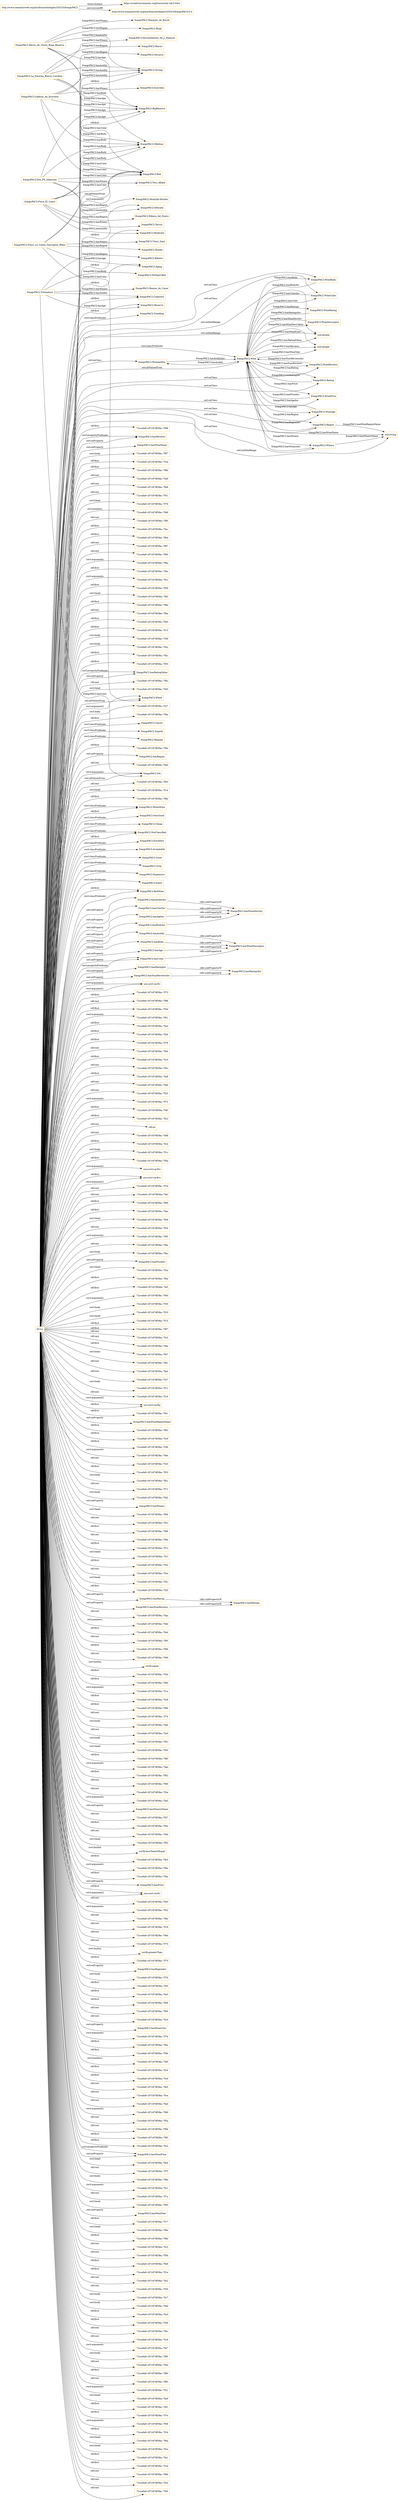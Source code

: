 digraph ar2dtool_diagram { 
rankdir=LR;
size="1501"
node [shape = rectangle, color="orange"]; "frangcPAC2:Trending" "frangcPAC2:WineAcidity" "frangcPAC2:NumReviews" "frangcPAC2:Aging" "frangcPAC2:Classic" "frangcPAC2:Rating" "frangcPAC2:Superb" "frangcPAC2:NotSpecified" "frangcPAC2:Medium" "frangcPAC2:Regular" "frangcPAC2:WinePrice" "frangcPAC2:WineAge" "frangcPAC2:Unknown" "frangcPAC2:WhiteWine" "frangcPAC2:Moderate" "frangcPAC2:VeryGood" "frangcPAC2:Region" "frangcPAC2:Wine" "frangcPAC2:Cheap" "frangcPAC2:NotClassified" "frangcPAC2:Excellent" "frangcPAC2:Acceptable" "frangcPAC2:NA" "frangcPAC2:Good" "frangcPAC2:Red" "frangcPAC2:Delicate" "frangcPAC2:BigReserve" "frangcPAC2:WineDescriptor" "frangcPAC2:WineBody" "frangcPAC2:Strong" "frangcPAC2:WineColor" "frangcPAC2:Winery" "frangcPAC2:Reserve" "frangcPAC2:Viral" "frangcPAC2:Expensive" "frangcPAC2:Static" "frangcPAC2:WineRating" "frangcPAC2:RedWine" "frangcPAC2:White" ; /*classes style*/
	"frangcPAC2:hasBodyInv" -> "frangcPAC2:hasWineDescInv" [ label = "rdfs:subPropertyOf" ];
	"frangcPAC2:hasAcidityInv" -> "frangcPAC2:hasWineDescInv" [ label = "rdfs:subPropertyOf" ];
	"frangcPAC2:hasColor" -> "frangcPAC2:hasWineDescriptor" [ label = "rdfs:subPropertyOf" ];
	"frangcPAC2:hasAcidity" -> "frangcPAC2:hasWineDescriptor" [ label = "rdfs:subPropertyOf" ];
	"frangcPAC2:hasBody" -> "frangcPAC2:hasWineDescriptor" [ label = "rdfs:subPropertyOf" ];
	"frangcPAC2:Baron_de_Chirel_Rioja_Reserva" -> "frangcPAC2:Medium" [ label = "frangcPAC2:hasBody" ];
	"frangcPAC2:Baron_de_Chirel_Rioja_Reserva" -> "frangcPAC2:Red" [ label = "frangcPAC2:hasColor" ];
	"frangcPAC2:Baron_de_Chirel_Rioja_Reserva" -> "frangcPAC2:BigReserve" [ label = "frangcPAC2:hasAge" ];
	"frangcPAC2:Baron_de_Chirel_Rioja_Reserva" -> "frangcPAC2:Strong" [ label = "frangcPAC2:hasAcidity" ];
	"frangcPAC2:Baron_de_Chirel_Rioja_Reserva" -> "frangcPAC2:Rioja" [ label = "frangcPAC2:hasRegion" ];
	"frangcPAC2:Baron_de_Chirel_Rioja_Reserva" -> "frangcPAC2:Marques_de_Riscal" [ label = "frangcPAC2:hasWinery" ];
	"frangcPAC2:hasNumReviewsInv" -> "frangcPAC2:hasRatingsInv" [ label = "rdfs:subPropertyOf" ];
	"http://www.semanticweb.org/mirifran/ontologies/2023/3/frangcPAC2" -> "https://creativecommons.org/licenses/by-nd/3.0/es/" [ label = "terms:license" ];
	"http://www.semanticweb.org/mirifran/ontologies/2023/3/frangcPAC2" -> "http://www.semanticweb.org/mirifran/ontologies/2023/3/frangcPAC2/3.0" [ label = "owl:versionIRI" ];
	"frangcPAC2:La_Faraona_Bierzo_Corullon" -> "frangcPAC2:Red" [ label = "frangcPAC2:hasColor" ];
	"frangcPAC2:La_Faraona_Bierzo_Corullon" -> "frangcPAC2:Bierzo" [ label = "frangcPAC2:hasRegion" ];
	"frangcPAC2:La_Faraona_Bierzo_Corullon" -> "frangcPAC2:Medium" [ label = "frangcPAC2:hasBody" ];
	"frangcPAC2:La_Faraona_Bierzo_Corullon" -> "frangcPAC2:Strong" [ label = "frangcPAC2:hasAcidity" ];
	"frangcPAC2:La_Faraona_Bierzo_Corullon" -> "frangcPAC2:BigReserve" [ label = "frangcPAC2:hasAge" ];
	"frangcPAC2:La_Faraona_Bierzo_Corullon" -> "frangcPAC2:Descendientes_de_J._Palacios" [ label = "frangcPAC2:hasWinery" ];
	"NULL" -> "urn:swrl:var#c" [ label = "swrl:argument1" ];
	"NULL" -> "-72ccefa9:187c978f38a:-7f73" [ label = "rdf:first" ];
	"NULL" -> "-72ccefa9:187c978f38a:-7f88" [ label = "rdf:rest" ];
	"NULL" -> "-72ccefa9:187c978f38a:-7f3d" [ label = "rdf:first" ];
	"NULL" -> "-72ccefa9:187c978f38a:-7f61" [ label = "swrl:arguments" ];
	"NULL" -> "frangcPAC2:hasAcidityInv" [ label = "owl:onProperty" ];
	"NULL" -> "-72ccefa9:187c978f38a:-7fa3" [ label = "rdf:first" ];
	"NULL" -> "-72ccefa9:187c978f38a:-7f26" [ label = "rdf:first" ];
	"NULL" -> "-72ccefa9:187c978f38a:-7f78" [ label = "rdf:first" ];
	"NULL" -> "-72ccefa9:187c978f38a:-7fd4" [ label = "rdf:rest" ];
	"NULL" -> "-72ccefa9:187c978f38a:-7f10" [ label = "rdf:first" ];
	"NULL" -> "frangcPAC2:Unknown" [ label = "rdf:first" ];
	"NULL" -> "-72ccefa9:187c978f38a:-7f0c" [ label = "rdf:rest" ];
	"NULL" -> "-72ccefa9:187c978f38a:-7fa8" [ label = "rdf:first" ];
	"NULL" -> "-72ccefa9:187c978f38a:-7f46" [ label = "rdf:rest" ];
	"NULL" -> "frangcPAC2:NumReviews" [ label = "owl:onClass" ];
	"NULL" -> "-72ccefa9:187c978f38a:-7f25" [ label = "rdf:rest" ];
	"NULL" -> "-72ccefa9:187c978f38a:-7f72" [ label = "swrl:arguments" ];
	"NULL" -> "-72ccefa9:187c978f38a:-7f4f" [ label = "rdf:first" ];
	"NULL" -> "-72ccefa9:187c978f38a:-7f22" [ label = "rdf:first" ];
	"NULL" -> "rdf:nil" [ label = "rdf:rest" ];
	"NULL" -> "-72ccefa9:187c978f38a:-7fd8" [ label = "rdf:rest" ];
	"NULL" -> "-72ccefa9:187c978f38a:-7fc4" [ label = "rdf:first" ];
	"NULL" -> "-72ccefa9:187c978f38a:-7f1c" [ label = "swrl:body" ];
	"NULL" -> "-72ccefa9:187c978f38a:-7f5b" [ label = "rdf:first" ];
	"NULL" -> "frangcPAC2:Viral" [ label = "swrl:classPredicate" ];
	"NULL" -> "urn:swrl:var#w" [ label = "swrl:argument1" ];
	"NULL" -> "urn:swrl:var#rv" [ label = "swrl:argument2" ];
	"NULL" -> "-72ccefa9:187c978f38a:-7f7d" [ label = "rdf:rest" ];
	"NULL" -> "-72ccefa9:187c978f38a:-7faf" [ label = "rdf:rest" ];
	"NULL" -> "frangcPAC2:hasColor" [ label = "owl:onProperty" ];
	"NULL" -> "-72ccefa9:187c978f38a:-7f69" [ label = "rdf:first" ];
	"NULL" -> "-72ccefa9:187c978f38a:-7fae" [ label = "rdf:first" ];
	"NULL" -> "frangcPAC2:Trending" [ label = "swrl:classPredicate" ];
	"NULL" -> "-72ccefa9:187c978f38a:-7f09" [ label = "swrl:head" ];
	"NULL" -> "-72ccefa9:187c978f38a:-7f54" [ label = "rdf:rest" ];
	"NULL" -> "-72ccefa9:187c978f38a:-7f95" [ label = "swrl:arguments" ];
	"NULL" -> "-72ccefa9:187c978f38a:-7fda" [ label = "rdf:rest" ];
	"NULL" -> "-72ccefa9:187c978f38a:-7fbc" [ label = "swrl:body" ];
	"NULL" -> "frangcPAC2:Good" [ label = "swrl:classPredicate" ];
	"NULL" -> "frangcPAC2:hasPriceInv" [ label = "owl:onProperty" ];
	"NULL" -> "frangcPAC2:Classic" [ label = "swrl:classPredicate" ];
	"NULL" -> "-72ccefa9:187c978f38a:-7f2a" [ label = "swrl:head" ];
	"NULL" -> "-72ccefa9:187c978f38a:-7f0a" [ label = "rdf:first" ];
	"NULL" -> "frangcPAC2:BigReserve" [ label = "rdf:first" ];
	"NULL" -> "-72ccefa9:187c978f38a:-7fcf" [ label = "rdf:first" ];
	"NULL" -> "frangcPAC2:Wine" [ label = "swrl:classPredicate" ];
	"NULL" -> "-72ccefa9:187c978f38a:-7f0d" [ label = "swrl:arguments" ];
	"NULL" -> "-72ccefa9:187c978f38a:-7f30" [ label = "swrl:body" ];
	"NULL" -> "frangcPAC2:Moderate" [ label = "rdf:first" ];
	"NULL" -> "-72ccefa9:187c978f38a:-7f33" [ label = "swrl:head" ];
	"NULL" -> "-72ccefa9:187c978f38a:-7f15" [ label = "rdf:first" ];
	"NULL" -> "-72ccefa9:187c978f38a:-7f87" [ label = "rdf:first" ];
	"NULL" -> "-72ccefa9:187c978f38a:-7fc5" [ label = "rdf:rest" ];
	"NULL" -> "frangcPAC2:WineColor" [ label = "owl:onClass" ];
	"NULL" -> "-72ccefa9:187c978f38a:-7fde" [ label = "rdf:rest" ];
	"NULL" -> "-72ccefa9:187c978f38a:-7fb7" [ label = "rdf:first" ];
	"NULL" -> "-72ccefa9:187c978f38a:-7f81" [ label = "swrl:body" ];
	"NULL" -> "-72ccefa9:187c978f38a:-7fa4" [ label = "rdf:rest" ];
	"NULL" -> "-72ccefa9:187c978f38a:-7f37" [ label = "rdf:rest" ];
	"NULL" -> "-72ccefa9:187c978f38a:-7f11" [ label = "swrl:body" ];
	"NULL" -> "-72ccefa9:187c978f38a:-7f16" [ label = "rdf:rest" ];
	"NULL" -> "urn:swrl:var#p" [ label = "rdf:first" ];
	"NULL" -> "-72ccefa9:187c978f38a:-7f41" [ label = "rdf:first" ];
	"NULL" -> "frangcPAC2:RedWine" [ label = "swrl:classPredicate" ];
	"NULL" -> "xsd:double" [ label = "owl:onDataRange" ];
	"NULL" -> "frangcPAC2:hasWineRegionName" [ label = "owl:onProperty" ];
	"NULL" -> "-72ccefa9:187c978f38a:-7f83" [ label = "rdf:first" ];
	"NULL" -> "-72ccefa9:187c978f38a:-7fc9" [ label = "rdf:first" ];
	"NULL" -> "frangcPAC2:WinePrice" [ label = "owl:onClass" ];
	"NULL" -> "-72ccefa9:187c978f38a:-7f36" [ label = "rdf:first" ];
	"NULL" -> "-72ccefa9:187c978f38a:-7fb6" [ label = "swrl:arguments" ];
	"NULL" -> "-72ccefa9:187c978f38a:-7f20" [ label = "rdf:rest" ];
	"NULL" -> "-72ccefa9:187c978f38a:-7f53" [ label = "rdf:first" ];
	"NULL" -> "frangcPAC2:VeryGood" [ label = "swrl:classPredicate" ];
	"NULL" -> "-72ccefa9:187c978f38a:-7fb1" [ label = "swrl:body" ];
	"NULL" -> "-72ccefa9:187c978f38a:-7f71" [ label = "rdf:rest" ];
	"NULL" -> "-72ccefa9:187c978f38a:-7fd2" [ label = "swrl:body" ];
	"NULL" -> "frangcPAC2:hasWinery" [ label = "owl:onProperty" ];
	"NULL" -> "-72ccefa9:187c978f38a:-7f84" [ label = "swrl:head" ];
	"NULL" -> "-72ccefa9:187c978f38a:-7f2c" [ label = "rdf:rest" ];
	"NULL" -> "-72ccefa9:187c978f38a:-7f48" [ label = "rdf:first" ];
	"NULL" -> "-72ccefa9:187c978f38a:-7f0b" [ label = "rdf:rest" ];
	"NULL" -> "-72ccefa9:187c978f38a:-7f7c" [ label = "rdf:first" ];
	"NULL" -> "frangcPAC2:Delicate" [ label = "rdf:first" ];
	"NULL" -> "-72ccefa9:187c978f38a:-7f1f" [ label = "swrl:head" ];
	"NULL" -> "-72ccefa9:187c978f38a:-7f32" [ label = "rdf:first" ];
	"NULL" -> "-72ccefa9:187c978f38a:-7fcb" [ label = "rdf:rest" ];
	"NULL" -> "-72ccefa9:187c978f38a:-7f3c" [ label = "swrl:head" ];
	"NULL" -> "-72ccefa9:187c978f38a:-7f2f" [ label = "rdf:first" ];
	"NULL" -> "frangcPAC2:hasNumReviews" [ label = "owl:onProperty" ];
	"NULL" -> "-72ccefa9:187c978f38a:-7faa" [ label = "rdf:rest" ];
	"NULL" -> "urn:swrl:var#p" [ label = "swrl:argument2" ];
	"NULL" -> "-72ccefa9:187c978f38a:-7fdb" [ label = "owl:members" ];
	"NULL" -> "-72ccefa9:187c978f38a:-7f44" [ label = "rdf:first" ];
	"NULL" -> "-72ccefa9:187c978f38a:-7f0f" [ label = "rdf:rest" ];
	"NULL" -> "-72ccefa9:187c978f38a:-7f96" [ label = "rdf:first" ];
	"NULL" -> "frangcPAC2:hasRating" [ label = "owl:onProperty" ];
	"NULL" -> "-72ccefa9:187c978f38a:-7f49" [ label = "rdf:rest" ];
	"NULL" -> "swrlb:equal" [ label = "swrl:builtin" ];
	"NULL" -> "-72ccefa9:187c978f38a:-7f2b" [ label = "rdf:first" ];
	"NULL" -> "-72ccefa9:187c978f38a:-7f9d" [ label = "rdf:first" ];
	"NULL" -> "-72ccefa9:187c978f38a:-7f1a" [ label = "swrl:arguments" ];
	"NULL" -> "-72ccefa9:187c978f38a:-7f29" [ label = "rdf:first" ];
	"NULL" -> "-72ccefa9:187c978f38a:-7f66" [ label = "rdf:first" ];
	"NULL" -> "xsd:string" [ label = "owl:onDataRange" ];
	"NULL" -> "frangcPAC2:White" [ label = "owl:allValuesFrom" ];
	"NULL" -> "-72ccefa9:187c978f38a:-7f74" [ label = "rdf:rest" ];
	"NULL" -> "-72ccefa9:187c978f38a:-7fa6" [ label = "swrl:body" ];
	"NULL" -> "frangcPAC2:hasBodyInv" [ label = "owl:onProperty" ];
	"NULL" -> "-72ccefa9:187c978f38a:-7fc0" [ label = "rdf:rest" ];
	"NULL" -> "-72ccefa9:187c978f38a:-7f5c" [ label = "swrl:body" ];
	"NULL" -> "-72ccefa9:187c978f38a:-7f50" [ label = "swrl:head" ];
	"NULL" -> "-72ccefa9:187c978f38a:-7f8f" [ label = "rdf:first" ];
	"NULL" -> "-72ccefa9:187c978f38a:-7fab" [ label = "swrl:arguments" ];
	"NULL" -> "frangcPAC2:WineAcidity" [ label = "owl:onClass" ];
	"NULL" -> "frangcPAC2:hasBody" [ label = "owl:onProperty" ];
	"NULL" -> "-72ccefa9:187c978f38a:-7f62" [ label = "rdf:first" ];
	"NULL" -> "frangcPAC2:hasColorInv" [ label = "owl:onProperty" ];
	"NULL" -> "-72ccefa9:187c978f38a:-7f99" [ label = "rdf:rest" ];
	"NULL" -> "frangcPAC2:WineBody" [ label = "owl:onClass" ];
	"NULL" -> "-72ccefa9:187c978f38a:-7f3e" [ label = "rdf:rest" ];
	"NULL" -> "frangcPAC2:hasAgeInv" [ label = "owl:onProperty" ];
	"NULL" -> "-72ccefa9:187c978f38a:-7fa0" [ label = "swrl:arguments" ];
	"NULL" -> "frangcPAC2:hasWineryName" [ label = "owl:onProperty" ];
	"NULL" -> "-72ccefa9:187c978f38a:-7f57" [ label = "rdf:rest" ];
	"NULL" -> "-72ccefa9:187c978f38a:-7f92" [ label = "rdf:first" ];
	"NULL" -> "-72ccefa9:187c978f38a:-7fdd" [ label = "rdf:rest" ];
	"NULL" -> "frangcPAC2:NotClassified" [ label = "rdf:first" ];
	"NULL" -> "frangcPAC2:Wine" [ label = "owl:allValuesFrom" ];
	"NULL" -> "-72ccefa9:187c978f38a:-7f5f" [ label = "swrl:head" ];
	"NULL" -> "swrlb:lessThanOrEqual" [ label = "swrl:builtin" ];
	"NULL" -> "-72ccefa9:187c978f38a:-7fb3" [ label = "rdf:first" ];
	"NULL" -> "frangcPAC2:hasAcidity" [ label = "owl:onProperty" ];
	"NULL" -> "-72ccefa9:187c978f38a:-7f6e" [ label = "swrl:arguments" ];
	"NULL" -> "-72ccefa9:187c978f38a:-7f4a" [ label = "rdf:first" ];
	"NULL" -> "frangcPAC2:hasPrice" [ label = "owl:onProperty" ];
	"NULL" -> "urn:swrl:var#r" [ label = "swrl:argument2" ];
	"NULL" -> "-72ccefa9:187c978f38a:-7f40" [ label = "rdf:rest" ];
	"NULL" -> "-72ccefa9:187c978f38a:-7f52" [ label = "swrl:arguments" ];
	"NULL" -> "-72ccefa9:187c978f38a:-7f8e" [ label = "rdf:rest" ];
	"NULL" -> "-72ccefa9:187c978f38a:-7f19" [ label = "rdf:rest" ];
	"NULL" -> "-72ccefa9:187c978f38a:-7f6d" [ label = "rdf:rest" ];
	"NULL" -> "-72ccefa9:187c978f38a:-7f70" [ label = "rdf:rest" ];
	"NULL" -> "swrlb:greaterThan" [ label = "swrl:builtin" ];
	"NULL" -> "-72ccefa9:187c978f38a:-7f75" [ label = "rdf:first" ];
	"NULL" -> "frangcPAC2:hasRegionInv" [ label = "owl:onProperty" ];
	"NULL" -> "-72ccefa9:187c978f38a:-7f76" [ label = "swrl:body" ];
	"NULL" -> "-72ccefa9:187c978f38a:-7f3f" [ label = "rdf:first" ];
	"NULL" -> "-72ccefa9:187c978f38a:-7fa5" [ label = "rdf:first" ];
	"NULL" -> "-72ccefa9:187c978f38a:-7f08" [ label = "rdf:first" ];
	"NULL" -> "-72ccefa9:187c978f38a:-7f65" [ label = "rdf:rest" ];
	"NULL" -> "frangcPAC2:NotClassified" [ label = "swrl:classPredicate" ];
	"NULL" -> "frangcPAC2:Acceptable" [ label = "swrl:classPredicate" ];
	"NULL" -> "frangcPAC2:Aging" [ label = "rdf:first" ];
	"NULL" -> "frangcPAC2:Superb" [ label = "swrl:classPredicate" ];
	"NULL" -> "-72ccefa9:187c978f38a:-7f23" [ label = "rdf:rest" ];
	"NULL" -> "frangcPAC2:hasWineryInv" [ label = "owl:onProperty" ];
	"NULL" -> "-72ccefa9:187c978f38a:-7f7b" [ label = "swrl:arguments" ];
	"NULL" -> "frangcPAC2:NA" [ label = "swrl:argument2" ];
	"NULL" -> "-72ccefa9:187c978f38a:-7fbe" [ label = "rdf:first" ];
	"NULL" -> "-72ccefa9:187c978f38a:-7f3b" [ label = "rdf:first" ];
	"NULL" -> "-72ccefa9:187c978f38a:-7fdf" [ label = "owl:members" ];
	"NULL" -> "-72ccefa9:187c978f38a:-7f24" [ label = "rdf:first" ];
	"NULL" -> "-72ccefa9:187c978f38a:-7fc6" [ label = "rdf:first" ];
	"NULL" -> "-72ccefa9:187c978f38a:-7fb5" [ label = "rdf:rest" ];
	"NULL" -> "-72ccefa9:187c978f38a:-7fce" [ label = "rdf:rest" ];
	"NULL" -> "-72ccefa9:187c978f38a:-7fad" [ label = "rdf:rest" ];
	"NULL" -> "-72ccefa9:187c978f38a:-7f86" [ label = "swrl:arguments" ];
	"NULL" -> "frangcPAC2:Winery" [ label = "owl:onClass" ];
	"NULL" -> "-72ccefa9:187c978f38a:-7f5a" [ label = "rdf:rest" ];
	"NULL" -> "-72ccefa9:187c978f38a:-7f94" [ label = "rdf:rest" ];
	"NULL" -> "-72ccefa9:187c978f38a:-7f6f" [ label = "rdf:first" ];
	"NULL" -> "-72ccefa9:187c978f38a:-7fc2" [ label = "rdf:first" ];
	"NULL" -> "frangcPAC2:hasWinePrice" [ label = "owl:onProperty" ];
	"NULL" -> "-72ccefa9:187c978f38a:-7fb4" [ label = "swrl:head" ];
	"NULL" -> "-72ccefa9:187c978f38a:-7f7f" [ label = "rdf:rest" ];
	"NULL" -> "-72ccefa9:187c978f38a:-7f9b" [ label = "swrl:body" ];
	"NULL" -> "-72ccefa9:187c978f38a:-7fc1" [ label = "swrl:arguments" ];
	"NULL" -> "-72ccefa9:187c978f38a:-7f7a" [ label = "rdf:rest" ];
	"NULL" -> "-72ccefa9:187c978f38a:-7f93" [ label = "swrl:head" ];
	"NULL" -> "frangcPAC2:hasWineYear" [ label = "owl:onProperty" ];
	"NULL" -> "-72ccefa9:187c978f38a:-7f17" [ label = "rdf:first" ];
	"NULL" -> "-72ccefa9:187c978f38a:-7f9e" [ label = "swrl:head" ];
	"NULL" -> "frangcPAC2:Excellent" [ label = "swrl:classPredicate" ];
	"NULL" -> "-72ccefa9:187c978f38a:-7f6b" [ label = "rdf:first" ];
	"NULL" -> "-72ccefa9:187c978f38a:-7fc3" [ label = "rdf:rest" ];
	"NULL" -> "-72ccefa9:187c978f38a:-7f56" [ label = "rdf:rest" ];
	"NULL" -> "-72ccefa9:187c978f38a:-7fb9" [ label = "rdf:first" ];
	"NULL" -> "frangcPAC2:hasNumReviewsInv" [ label = "owl:onProperty" ];
	"NULL" -> "-72ccefa9:187c978f38a:-7f1e" [ label = "rdf:first" ];
	"NULL" -> "-72ccefa9:187c978f38a:-7fa2" [ label = "rdf:rest" ];
	"NULL" -> "-72ccefa9:187c978f38a:-7f35" [ label = "rdf:rest" ];
	"NULL" -> "urn:swrl:var#rv" [ label = "rdf:first" ];
	"NULL" -> "-72ccefa9:187c978f38a:-7fc7" [ label = "swrl:body" ];
	"NULL" -> "urn:swrl:var#r" [ label = "rdf:first" ];
	"NULL" -> "frangcPAC2:Regular" [ label = "swrl:classPredicate" ];
	"NULL" -> "-72ccefa9:187c978f38a:-7f4d" [ label = "swrl:body" ];
	"NULL" -> "-72ccefa9:187c978f38a:-7fcd" [ label = "rdf:first" ];
	"NULL" -> "-72ccefa9:187c978f38a:-7f38" [ label = "rdf:first" ];
	"NULL" -> "-72ccefa9:187c978f38a:-7f6c" [ label = "rdf:rest" ];
	"NULL" -> "-72ccefa9:187c978f38a:-7f18" [ label = "rdf:rest" ];
	"NULL" -> "xsd:integer" [ label = "owl:onDataRange" ];
	"NULL" -> "-72ccefa9:187c978f38a:-7f47" [ label = "swrl:arguments" ];
	"NULL" -> "-72ccefa9:187c978f38a:-7f90" [ label = "swrl:body" ];
	"NULL" -> "-72ccefa9:187c978f38a:-7f4b" [ label = "rdf:rest" ];
	"NULL" -> "frangcPAC2:Expensive" [ label = "swrl:classPredicate" ];
	"NULL" -> "-72ccefa9:187c978f38a:-7f80" [ label = "rdf:first" ];
	"NULL" -> "-72ccefa9:187c978f38a:-7f85" [ label = "rdf:rest" ];
	"NULL" -> "-72ccefa9:187c978f38a:-7f21" [ label = "swrl:arguments" ];
	"NULL" -> "-72ccefa9:187c978f38a:-7fa9" [ label = "swrl:head" ];
	"NULL" -> "-72ccefa9:187c978f38a:-7fd1" [ label = "rdf:first" ];
	"NULL" -> "-72ccefa9:187c978f38a:-7f7e" [ label = "rdf:first" ];
	"NULL" -> "-72ccefa9:187c978f38a:-7f58" [ label = "swrl:arguments" ];
	"NULL" -> "-72ccefa9:187c978f38a:-7f34" [ label = "rdf:first" ];
	"NULL" -> "-72ccefa9:187c978f38a:-7f6a" [ label = "swrl:head" ];
	"NULL" -> "-72ccefa9:187c978f38a:-7fca" [ label = "swrl:head" ];
	"NULL" -> "-72ccefa9:187c978f38a:-7fa1" [ label = "rdf:first" ];
	"NULL" -> "-72ccefa9:187c978f38a:-7f1b" [ label = "rdf:first" ];
	"NULL" -> "-72ccefa9:187c978f38a:-7f89" [ label = "rdf:rest" ];
	"NULL" -> "-72ccefa9:187c978f38a:-7f2e" [ label = "rdf:rest" ];
	"NULL" -> "-72ccefa9:187c978f38a:-7fd5" [ label = "rdf:rest" ];
	"NULL" -> "frangcPAC2:Red" [ label = "swrl:argument2" ];
	"NULL" -> "-72ccefa9:187c978f38a:-7f98" [ label = "rdf:first" ];
	"NULL" -> "frangcPAC2:hasReviews" [ label = "owl:onProperty" ];
	"NULL" -> "frangcPAC2:hasWineName" [ label = "owl:onProperty" ];
	"NULL" -> "-72ccefa9:187c978f38a:-7f67" [ label = "swrl:body" ];
	"NULL" -> "-72ccefa9:187c978f38a:-7f2d" [ label = "rdf:first" ];
	"NULL" -> "frangcPAC2:hasWinePrice" [ label = "swrl:propertyPredicate" ];
	"NULL" -> "-72ccefa9:187c978f38a:-7f8b" [ label = "rdf:first" ];
	"NULL" -> "frangcPAC2:Static" [ label = "swrl:classPredicate" ];
	"NULL" -> "frangcPAC2:Region" [ label = "owl:onClass" ];
	"NULL" -> "-72ccefa9:187c978f38a:-7fd9" [ label = "rdf:rest" ];
	"NULL" -> "-72ccefa9:187c978f38a:-7fb8" [ label = "rdf:rest" ];
	"NULL" -> "frangcPAC2:NA" [ label = "owl:allValuesFrom" ];
	"NULL" -> "-72ccefa9:187c978f38a:-7f51" [ label = "rdf:rest" ];
	"NULL" -> "-72ccefa9:187c978f38a:-7f79" [ label = "swrl:head" ];
	"NULL" -> "-72ccefa9:187c978f38a:-7fd6" [ label = "owl:members" ];
	"NULL" -> "-72ccefa9:187c978f38a:-7f9f" [ label = "rdf:rest" ];
	"NULL" -> "frangcPAC2:White" [ label = "swrl:argument2" ];
	"NULL" -> "frangcPAC2:WineAge" [ label = "owl:onClass" ];
	"NULL" -> "-72ccefa9:187c978f38a:-7fac" [ label = "rdf:first" ];
	"NULL" -> "-72ccefa9:187c978f38a:-7f64" [ label = "rdf:first" ];
	"NULL" -> "urn:swrl:var#c" [ label = "swrl:argument2" ];
	"NULL" -> "frangcPAC2:RedWine" [ label = "rdf:first" ];
	"NULL" -> "-72ccefa9:187c978f38a:-7f97" [ label = "rdf:rest" ];
	"NULL" -> "-72ccefa9:187c978f38a:-7f60" [ label = "rdf:rest" ];
	"NULL" -> "-72ccefa9:187c978f38a:-7f8a" [ label = "swrl:arguments" ];
	"NULL" -> "-72ccefa9:187c978f38a:-7f0e" [ label = "rdf:first" ];
	"NULL" -> "frangcPAC2:Rating" [ label = "owl:onClass" ];
	"NULL" -> "-72ccefa9:187c978f38a:-7fcc" [ label = "swrl:arguments" ];
	"NULL" -> "frangcPAC2:hasRatingInv" [ label = "owl:onProperty" ];
	"NULL" -> "frangcPAC2:WhiteWine" [ label = "rdf:first" ];
	"NULL" -> "-72ccefa9:187c978f38a:-7f59" [ label = "rdf:first" ];
	"NULL" -> "-72ccefa9:187c978f38a:-7fbf" [ label = "swrl:head" ];
	"NULL" -> "-72ccefa9:187c978f38a:-7f8d" [ label = "rdf:first" ];
	"NULL" -> "frangcPAC2:Cheap" [ label = "swrl:classPredicate" ];
	"NULL" -> "-72ccefa9:187c978f38a:-7fba" [ label = "rdf:rest" ];
	"NULL" -> "-72ccefa9:187c978f38a:-7fb0" [ label = "rdf:first" ];
	"NULL" -> "-72ccefa9:187c978f38a:-7f13" [ label = "rdf:first" ];
	"NULL" -> "-72ccefa9:187c978f38a:-7f39" [ label = "swrl:body" ];
	"NULL" -> "-72ccefa9:187c978f38a:-7f42" [ label = "swrl:body" ];
	"NULL" -> "frangcPAC2:hasReviews" [ label = "swrl:propertyPredicate" ];
	"NULL" -> "-72ccefa9:187c978f38a:-7f4c" [ label = "rdf:first" ];
	"NULL" -> "-72ccefa9:187c978f38a:-7f55" [ label = "rdf:first" ];
	"NULL" -> "frangcPAC2:hasRatingValue" [ label = "owl:onProperty" ];
	"NULL" -> "-72ccefa9:187c978f38a:-7f8c" [ label = "rdf:rest" ];
	"NULL" -> "-72ccefa9:187c978f38a:-7f45" [ label = "swrl:head" ];
	"NULL" -> "frangcPAC2:WhiteWine" [ label = "swrl:classPredicate" ];
	"NULL" -> "frangcPAC2:hasColor" [ label = "swrl:propertyPredicate" ];
	"NULL" -> "frangcPAC2:Reserve" [ label = "rdf:first" ];
	"NULL" -> "-72ccefa9:187c978f38a:-7f27" [ label = "swrl:body" ];
	"NULL" -> "-72ccefa9:187c978f38a:-7f9a" [ label = "rdf:first" ];
	"NULL" -> "-72ccefa9:187c978f38a:-7f5e" [ label = "rdf:first" ];
	"NULL" -> "frangcPAC2:hasRegion" [ label = "owl:onProperty" ];
	"NULL" -> "-72ccefa9:187c978f38a:-7fd0" [ label = "rdf:rest" ];
	"NULL" -> "-72ccefa9:187c978f38a:-7f63" [ label = "rdf:rest" ];
	"NULL" -> "frangcPAC2:hasAge" [ label = "owl:onProperty" ];
	"NULL" -> "frangcPAC2:Red" [ label = "owl:allValuesFrom" ];
	"NULL" -> "-72ccefa9:187c978f38a:-7f14" [ label = "swrl:head" ];
	"NULL" -> "frangcPAC2:hasRatingValue" [ label = "swrl:propertyPredicate" ];
	"NULL" -> "-72ccefa9:187c978f38a:-7fbb" [ label = "rdf:first" ];
	"NULL" -> "frangcPAC2:Strong" [ label = "rdf:first" ];
	"frangcPAC2:hasColorInv" -> "frangcPAC2:hasWineDescInv" [ label = "rdfs:subPropertyOf" ];
	"frangcPAC2:Finca_La_Colina_Sauvignon_Blanc" -> "frangcPAC2:Vinos_Sanz" [ label = "frangcPAC2:hasWinery" ];
	"frangcPAC2:Finca_La_Colina_Sauvignon_Blanc" -> "frangcPAC2:Aging" [ label = "frangcPAC2:hasAge" ];
	"frangcPAC2:Finca_La_Colina_Sauvignon_Blanc" -> "frangcPAC2:Strong" [ label = "frangcPAC2:hasAcidity" ];
	"frangcPAC2:Finca_La_Colina_Sauvignon_Blanc" -> "frangcPAC2:Medium" [ label = "frangcPAC2:hasBody" ];
	"frangcPAC2:Finca_La_Colina_Sauvignon_Blanc" -> "frangcPAC2:White" [ label = "frangcPAC2:hasColor" ];
	"frangcPAC2:Finca_La_Colina_Sauvignon_Blanc" -> "frangcPAC2:Rueda" [ label = "frangcPAC2:hasRegion" ];
	"frangcPAC2:hasNumReviews" -> "frangcPAC2:hasRatings" [ label = "rdfs:subPropertyOf" ];
	"frangcPAC2:hasAge" -> "frangcPAC2:hasWineDescriptor" [ label = "rdfs:subPropertyOf" ];
	"frangcPAC2:hasRatingInv" -> "frangcPAC2:hasRatingsInv" [ label = "rdfs:subPropertyOf" ];
	"frangcPAC2:Laderas_de_Inurrieta" -> "frangcPAC2:Strong" [ label = "frangcPAC2:hasAcidity" ];
	"frangcPAC2:Laderas_de_Inurrieta" -> "frangcPAC2:Inurrieta" [ label = "frangcPAC2:hasWinery" ];
	"frangcPAC2:Laderas_de_Inurrieta" -> "frangcPAC2:BigReserve" [ label = "frangcPAC2:hasAge" ];
	"frangcPAC2:Laderas_de_Inurrieta" -> "frangcPAC2:Red" [ label = "frangcPAC2:hasColor" ];
	"frangcPAC2:Laderas_de_Inurrieta" -> "frangcPAC2:Medium" [ label = "frangcPAC2:hasBody" ];
	"frangcPAC2:Laderas_de_Inurrieta" -> "frangcPAC2:Navarra" [ label = "frangcPAC2:hasRegion" ];
	"frangcPAC2:Don_PX_Seleccion" -> "frangcPAC2:Red" [ label = "frangcPAC2:hasColor" ];
	"frangcPAC2:Don_PX_Seleccion" -> "frangcPAC2:Medium" [ label = "frangcPAC2:hasBody" ];
	"frangcPAC2:Don_PX_Seleccion" -> "frangcPAC2:Delicate" [ label = "frangcPAC2:hasAcidity" ];
	"frangcPAC2:Don_PX_Seleccion" -> "frangcPAC2:Toro_Albala" [ label = "frangcPAC2:hasWinery" ];
	"frangcPAC2:Don_PX_Seleccion" -> "frangcPAC2:Montilla-Moriles" [ label = "frangcPAC2:hasRegion" ];
	"frangcPAC2:Don_PX_Seleccion" -> "frangcPAC2:BigReserve" [ label = "frangcPAC2:hasAge" ];
	"frangcPAC2:hasAgeInv" -> "frangcPAC2:hasWineDescInv" [ label = "rdfs:subPropertyOf" ];
	"frangcPAC2:Treixadura" -> "frangcPAC2:Ramon_do_Casar" [ label = "frangcPAC2:hasWinery" ];
	"frangcPAC2:Treixadura" -> "frangcPAC2:NA" [ label = "frangcPAC2:hasColor" ];
	"frangcPAC2:Treixadura" -> "frangcPAC2:Ribeiro" [ label = "frangcPAC2:hasRegion" ];
	"frangcPAC2:Treixadura" -> "frangcPAC2:Reserve" [ label = "frangcPAC2:hasAge" ];
	"frangcPAC2:Treixadura" -> "frangcPAC2:Unknown" [ label = "frangcPAC2:hasAcidity" ];
	"frangcPAC2:Treixadura" -> "frangcPAC2:NotSpecified" [ label = "frangcPAC2:hasBody" ];
	"frangcPAC2:hasRating" -> "frangcPAC2:hasRatings" [ label = "rdfs:subPropertyOf" ];
	"frangcPAC2:Finca_El_Canto" -> "frangcPAC2:Moderate" [ label = "frangcPAC2:hasAcidity" ];
	"frangcPAC2:Finca_El_Canto" -> "frangcPAC2:Ribera_del_Duero" [ label = "frangcPAC2:hasRegion" ];
	"frangcPAC2:Finca_El_Canto" -> "frangcPAC2:BigReserve" [ label = "frangcPAC2:hasAge" ];
	"frangcPAC2:Finca_El_Canto" -> "frangcPAC2:Tarsus" [ label = "frangcPAC2:hasWinery" ];
	"frangcPAC2:Finca_El_Canto" -> "frangcPAC2:Medium" [ label = "frangcPAC2:hasBody" ];
	"frangcPAC2:Finca_El_Canto" -> "frangcPAC2:Red" [ label = "frangcPAC2:hasColor" ];
	"frangcPAC2:Wine" -> "frangcPAC2:Winery" [ label = "frangcPAC2:hasWinery" ];
	"frangcPAC2:Wine" -> "xsd:integer" [ label = "frangcPAC2:hasReviews" ];
	"frangcPAC2:WineDescriptor" -> "frangcPAC2:Wine" [ label = "frangcPAC2:hasWineDescInv" ];
	"frangcPAC2:Region" -> "xsd:string" [ label = "frangcPAC2:hasWineRegionName" ];
	"frangcPAC2:Region" -> "frangcPAC2:Wine" [ label = "frangcPAC2:hasRegionInv" ];
	"frangcPAC2:Wine" -> "xsd:double" [ label = "frangcPAC2:hasWinePrice" ];
	"frangcPAC2:Wine" -> "xsd:double" [ label = "frangcPAC2:hasRatingValue" ];
	"frangcPAC2:Wine" -> "frangcPAC2:WineDescriptor" [ label = "frangcPAC2:hasWineDescriptor" ];
	"frangcPAC2:Wine" -> "frangcPAC2:WineRating" [ label = "frangcPAC2:hasRatings" ];
	"frangcPAC2:Wine" -> "frangcPAC2:WineAge" [ label = "frangcPAC2:hasAge" ];
	"frangcPAC2:WineColor" -> "frangcPAC2:Wine" [ label = "frangcPAC2:hasColorInv" ];
	"frangcPAC2:WineAcidity" -> "frangcPAC2:Wine" [ label = "frangcPAC2:hasAcidityInv" ];
	"frangcPAC2:Wine" -> "frangcPAC2:WineBody" [ label = "frangcPAC2:hasBody" ];
	"frangcPAC2:WineAge" -> "frangcPAC2:Wine" [ label = "frangcPAC2:hasAgeInv" ];
	"frangcPAC2:Wine" -> "frangcPAC2:WinePrice" [ label = "frangcPAC2:hasPrice" ];
	"frangcPAC2:Wine" -> "frangcPAC2:NumReviews" [ label = "frangcPAC2:hasNumReviews" ];
	"frangcPAC2:Wine" -> "xsd:integer" [ label = "frangcPAC2:hasWineYear" ];
	"frangcPAC2:Rating" -> "frangcPAC2:Wine" [ label = "frangcPAC2:hasRatingInv" ];
	"frangcPAC2:Wine" -> "frangcPAC2:WineAcidity" [ label = "frangcPAC2:hasAcidity" ];
	"frangcPAC2:NumReviews" -> "frangcPAC2:Wine" [ label = "frangcPAC2:hasNumReviewsInv" ];
	"frangcPAC2:WineBody" -> "frangcPAC2:Wine" [ label = "frangcPAC2:hasBodyInv" ];
	"frangcPAC2:Wine" -> "frangcPAC2:Region" [ label = "frangcPAC2:hasRegion" ];
	"frangcPAC2:WineRating" -> "frangcPAC2:Wine" [ label = "frangcPAC2:hasRatingsInv" ];
	"frangcPAC2:Winery" -> "frangcPAC2:Wine" [ label = "frangcPAC2:hasWineryInv" ];
	"frangcPAC2:WinePrice" -> "frangcPAC2:Wine" [ label = "frangcPAC2:hasPriceInv" ];
	"frangcPAC2:Wine" -> "xsd:string" [ label = "frangcPAC2:hasWineName" ];
	"frangcPAC2:Wine" -> "frangcPAC2:WineColor" [ label = "frangcPAC2:hasColor" ];
	"frangcPAC2:Wine" -> "frangcPAC2:Rating" [ label = "frangcPAC2:hasRating" ];
	"frangcPAC2:Winery" -> "xsd:string" [ label = "frangcPAC2:hasWineryName" ];

}
